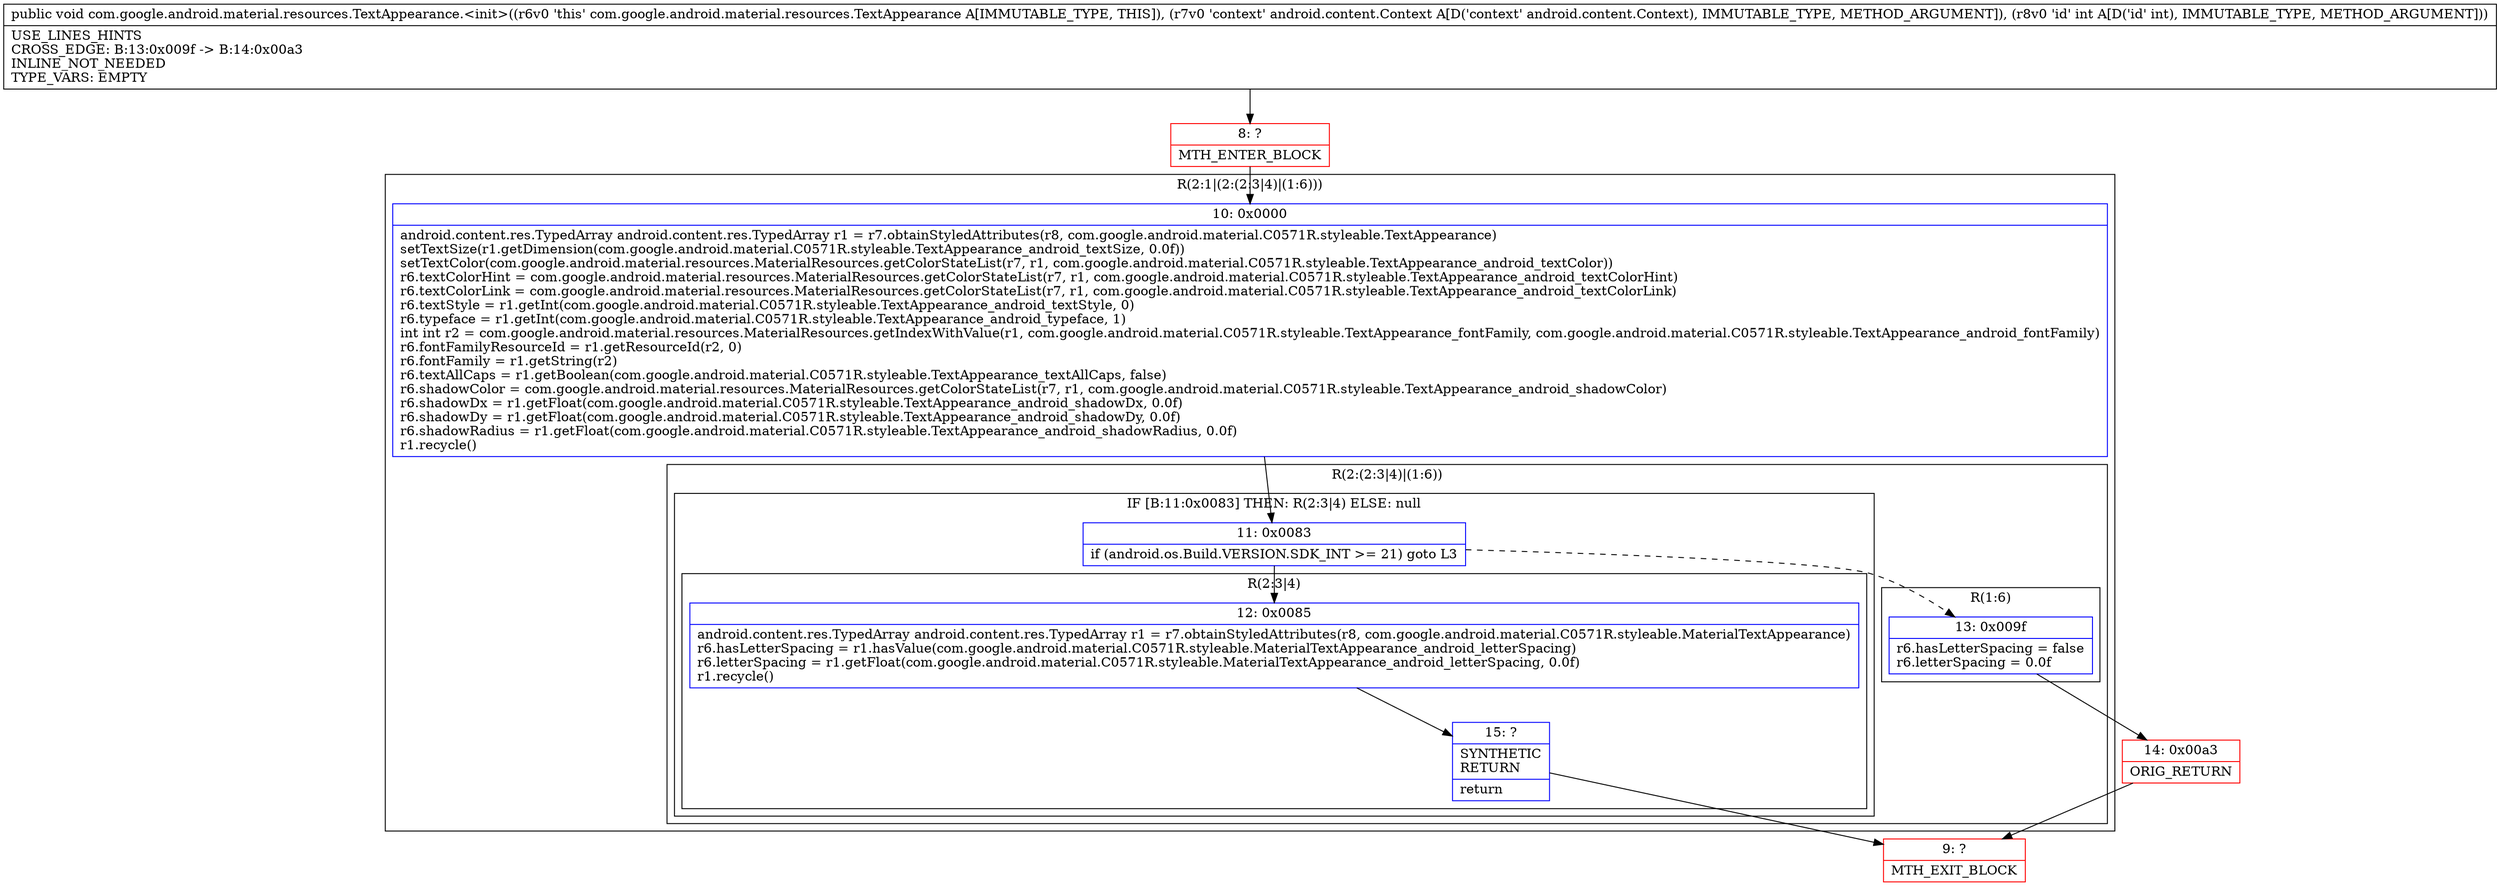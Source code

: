 digraph "CFG forcom.google.android.material.resources.TextAppearance.\<init\>(Landroid\/content\/Context;I)V" {
subgraph cluster_Region_1055418345 {
label = "R(2:1|(2:(2:3|4)|(1:6)))";
node [shape=record,color=blue];
Node_10 [shape=record,label="{10\:\ 0x0000|android.content.res.TypedArray android.content.res.TypedArray r1 = r7.obtainStyledAttributes(r8, com.google.android.material.C0571R.styleable.TextAppearance)\lsetTextSize(r1.getDimension(com.google.android.material.C0571R.styleable.TextAppearance_android_textSize, 0.0f))\lsetTextColor(com.google.android.material.resources.MaterialResources.getColorStateList(r7, r1, com.google.android.material.C0571R.styleable.TextAppearance_android_textColor))\lr6.textColorHint = com.google.android.material.resources.MaterialResources.getColorStateList(r7, r1, com.google.android.material.C0571R.styleable.TextAppearance_android_textColorHint)\lr6.textColorLink = com.google.android.material.resources.MaterialResources.getColorStateList(r7, r1, com.google.android.material.C0571R.styleable.TextAppearance_android_textColorLink)\lr6.textStyle = r1.getInt(com.google.android.material.C0571R.styleable.TextAppearance_android_textStyle, 0)\lr6.typeface = r1.getInt(com.google.android.material.C0571R.styleable.TextAppearance_android_typeface, 1)\lint int r2 = com.google.android.material.resources.MaterialResources.getIndexWithValue(r1, com.google.android.material.C0571R.styleable.TextAppearance_fontFamily, com.google.android.material.C0571R.styleable.TextAppearance_android_fontFamily)\lr6.fontFamilyResourceId = r1.getResourceId(r2, 0)\lr6.fontFamily = r1.getString(r2)\lr6.textAllCaps = r1.getBoolean(com.google.android.material.C0571R.styleable.TextAppearance_textAllCaps, false)\lr6.shadowColor = com.google.android.material.resources.MaterialResources.getColorStateList(r7, r1, com.google.android.material.C0571R.styleable.TextAppearance_android_shadowColor)\lr6.shadowDx = r1.getFloat(com.google.android.material.C0571R.styleable.TextAppearance_android_shadowDx, 0.0f)\lr6.shadowDy = r1.getFloat(com.google.android.material.C0571R.styleable.TextAppearance_android_shadowDy, 0.0f)\lr6.shadowRadius = r1.getFloat(com.google.android.material.C0571R.styleable.TextAppearance_android_shadowRadius, 0.0f)\lr1.recycle()\l}"];
subgraph cluster_Region_562766705 {
label = "R(2:(2:3|4)|(1:6))";
node [shape=record,color=blue];
subgraph cluster_IfRegion_481435864 {
label = "IF [B:11:0x0083] THEN: R(2:3|4) ELSE: null";
node [shape=record,color=blue];
Node_11 [shape=record,label="{11\:\ 0x0083|if (android.os.Build.VERSION.SDK_INT \>= 21) goto L3\l}"];
subgraph cluster_Region_1060407632 {
label = "R(2:3|4)";
node [shape=record,color=blue];
Node_12 [shape=record,label="{12\:\ 0x0085|android.content.res.TypedArray android.content.res.TypedArray r1 = r7.obtainStyledAttributes(r8, com.google.android.material.C0571R.styleable.MaterialTextAppearance)\lr6.hasLetterSpacing = r1.hasValue(com.google.android.material.C0571R.styleable.MaterialTextAppearance_android_letterSpacing)\lr6.letterSpacing = r1.getFloat(com.google.android.material.C0571R.styleable.MaterialTextAppearance_android_letterSpacing, 0.0f)\lr1.recycle()\l}"];
Node_15 [shape=record,label="{15\:\ ?|SYNTHETIC\lRETURN\l|return\l}"];
}
}
subgraph cluster_Region_264790505 {
label = "R(1:6)";
node [shape=record,color=blue];
Node_13 [shape=record,label="{13\:\ 0x009f|r6.hasLetterSpacing = false\lr6.letterSpacing = 0.0f\l}"];
}
}
}
Node_8 [shape=record,color=red,label="{8\:\ ?|MTH_ENTER_BLOCK\l}"];
Node_9 [shape=record,color=red,label="{9\:\ ?|MTH_EXIT_BLOCK\l}"];
Node_14 [shape=record,color=red,label="{14\:\ 0x00a3|ORIG_RETURN\l}"];
MethodNode[shape=record,label="{public void com.google.android.material.resources.TextAppearance.\<init\>((r6v0 'this' com.google.android.material.resources.TextAppearance A[IMMUTABLE_TYPE, THIS]), (r7v0 'context' android.content.Context A[D('context' android.content.Context), IMMUTABLE_TYPE, METHOD_ARGUMENT]), (r8v0 'id' int A[D('id' int), IMMUTABLE_TYPE, METHOD_ARGUMENT]))  | USE_LINES_HINTS\lCROSS_EDGE: B:13:0x009f \-\> B:14:0x00a3\lINLINE_NOT_NEEDED\lTYPE_VARS: EMPTY\l}"];
MethodNode -> Node_8;Node_10 -> Node_11;
Node_11 -> Node_12;
Node_11 -> Node_13[style=dashed];
Node_12 -> Node_15;
Node_15 -> Node_9;
Node_13 -> Node_14;
Node_8 -> Node_10;
Node_14 -> Node_9;
}

